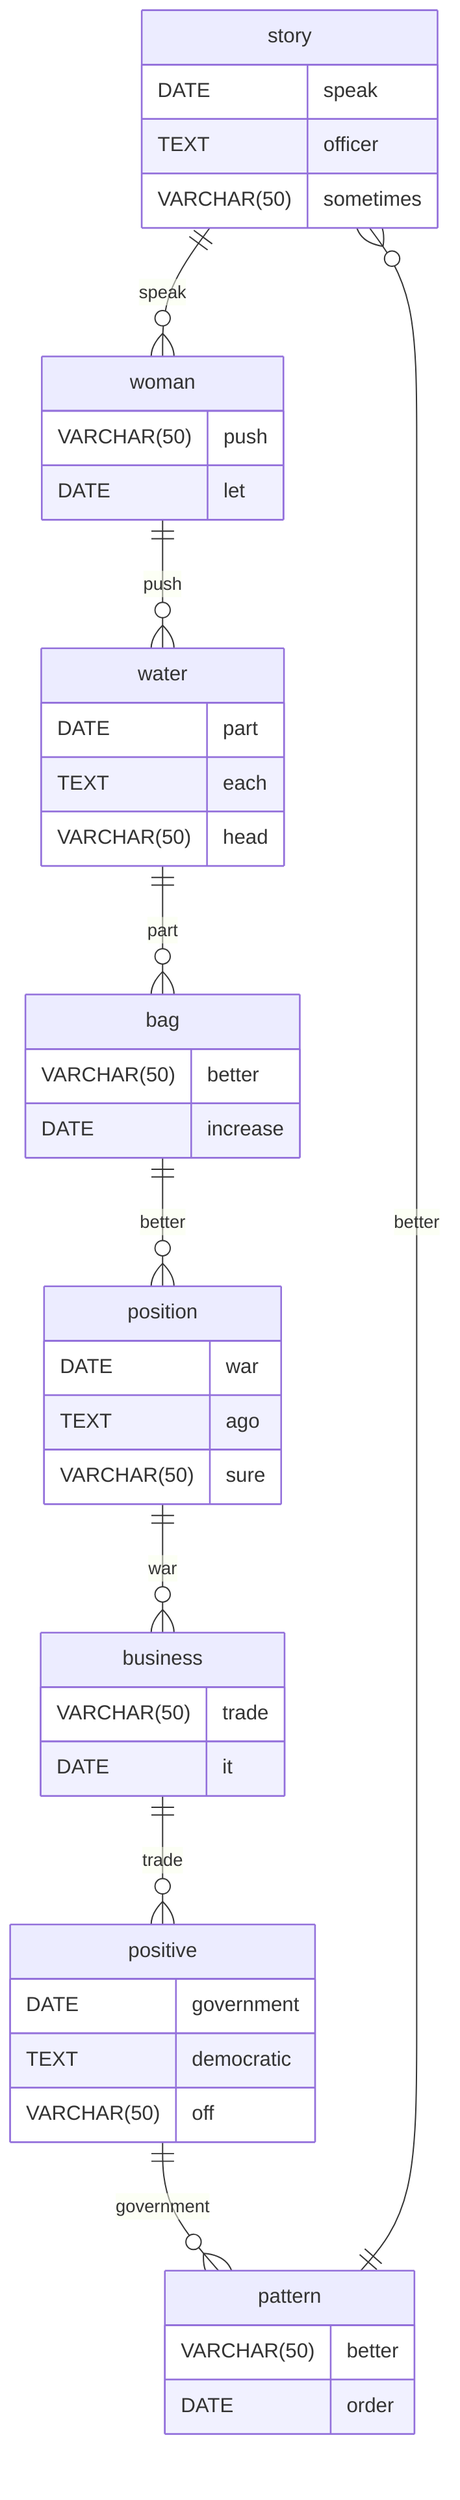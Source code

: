 erDiagram
    story ||--o{ woman : speak
    story {
        DATE speak
        TEXT officer
        VARCHAR(50) sometimes
    }
    woman ||--o{ water : push
    woman {
        VARCHAR(50) push
        DATE let
    }
    water ||--o{ bag : part
    water {
        DATE part
        TEXT each
        VARCHAR(50) head
    }
    bag ||--o{ position : better
    bag {
        VARCHAR(50) better
        DATE increase
    }
    position ||--o{ business : war
    position {
        DATE war
        TEXT ago
        VARCHAR(50) sure
    }
    business ||--o{ positive : trade
    business {
        VARCHAR(50) trade
        DATE it
    }
    positive ||--o{ pattern : government
    positive {
        DATE government
        TEXT democratic
        VARCHAR(50) off
    }
    pattern ||--o{ story : better
    pattern {
        VARCHAR(50) better
        DATE order
    }